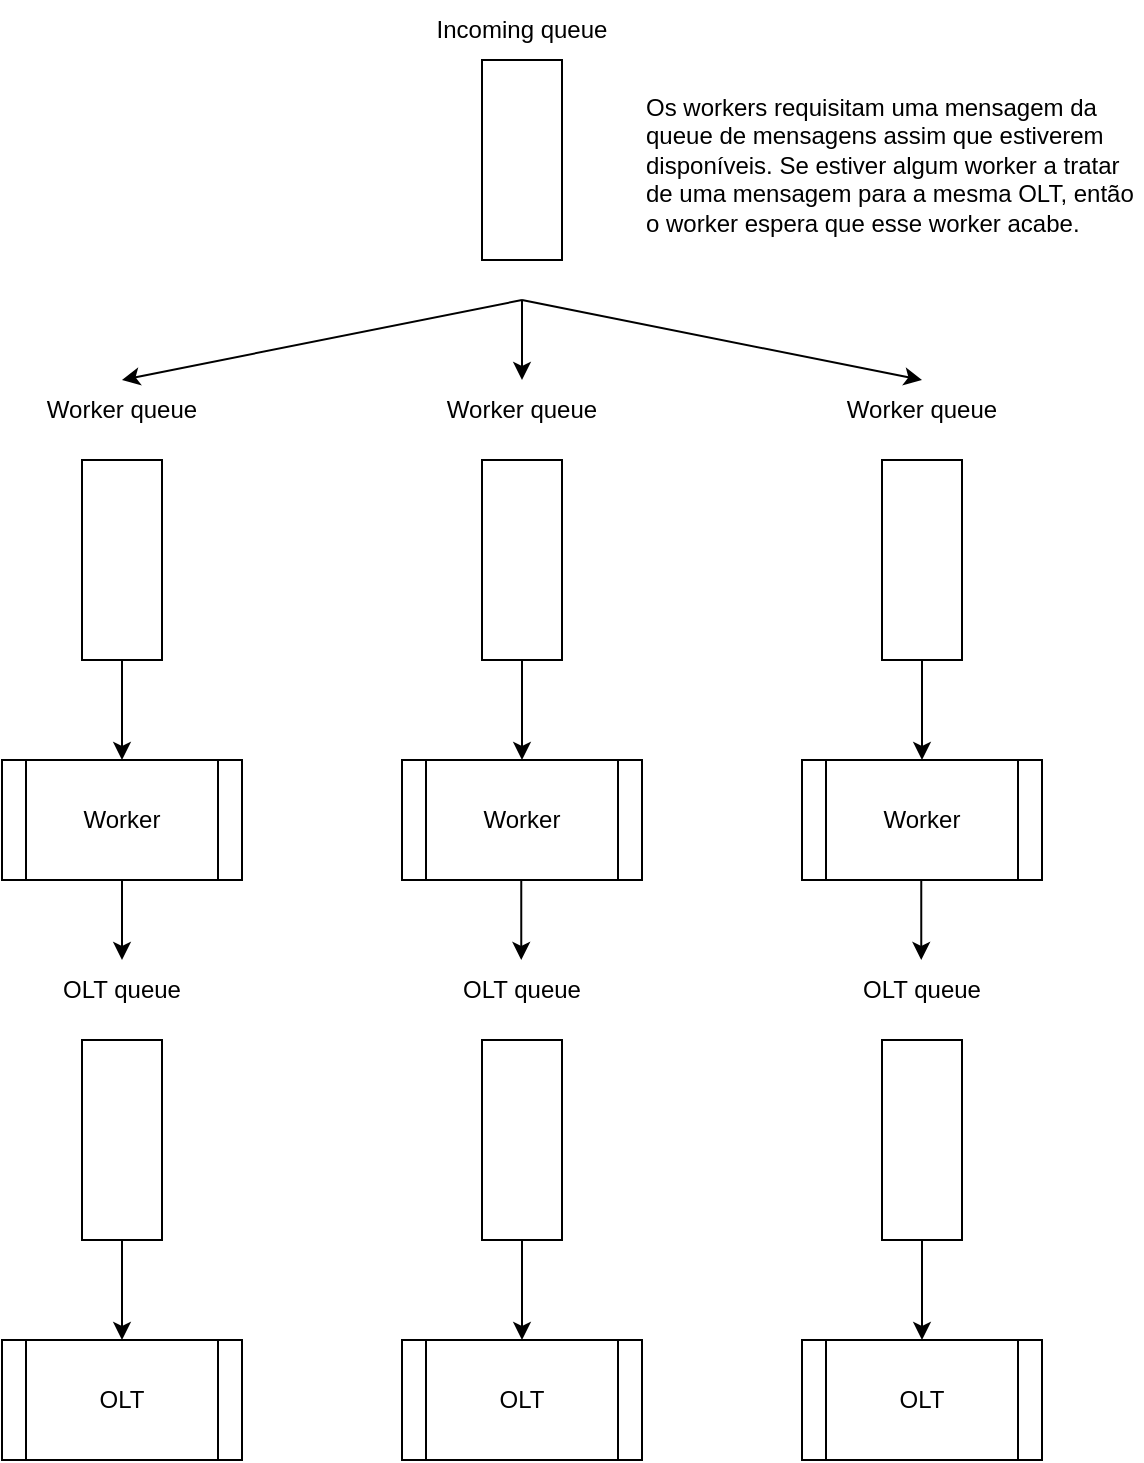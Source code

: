 <mxfile version="16.5.6" type="device"><diagram id="RxMCTkEtr4Gb0F4VX_uW" name="Page-1"><mxGraphModel dx="526" dy="296" grid="1" gridSize="10" guides="1" tooltips="1" connect="1" arrows="1" fold="1" page="1" pageScale="1" pageWidth="850" pageHeight="1100" math="0" shadow="0"><root><mxCell id="0"/><mxCell id="1" parent="0"/><mxCell id="pBxJPHg_Bl4hU6Nc4o2A-1" value="" style="rounded=0;whiteSpace=wrap;html=1;" parent="1" vertex="1"><mxGeometry x="380" y="80" width="40" height="100" as="geometry"/></mxCell><mxCell id="pBxJPHg_Bl4hU6Nc4o2A-2" value="Incoming queue" style="text;html=1;strokeColor=none;fillColor=none;align=center;verticalAlign=middle;whiteSpace=wrap;rounded=0;" parent="1" vertex="1"><mxGeometry x="350" y="50" width="100" height="30" as="geometry"/></mxCell><mxCell id="pBxJPHg_Bl4hU6Nc4o2A-5" value="Worker" style="shape=process;whiteSpace=wrap;html=1;backgroundOutline=1;" parent="1" vertex="1"><mxGeometry x="140" y="430" width="120" height="60" as="geometry"/></mxCell><mxCell id="pBxJPHg_Bl4hU6Nc4o2A-9" value="" style="rounded=0;whiteSpace=wrap;html=1;" parent="1" vertex="1"><mxGeometry x="180" y="280" width="40" height="100" as="geometry"/></mxCell><mxCell id="pBxJPHg_Bl4hU6Nc4o2A-10" value="Worker" style="shape=process;whiteSpace=wrap;html=1;backgroundOutline=1;" parent="1" vertex="1"><mxGeometry x="340" y="430" width="120" height="60" as="geometry"/></mxCell><mxCell id="pBxJPHg_Bl4hU6Nc4o2A-11" value="" style="rounded=0;whiteSpace=wrap;html=1;" parent="1" vertex="1"><mxGeometry x="380" y="280" width="40" height="100" as="geometry"/></mxCell><mxCell id="pBxJPHg_Bl4hU6Nc4o2A-12" value="Worker" style="shape=process;whiteSpace=wrap;html=1;backgroundOutline=1;" parent="1" vertex="1"><mxGeometry x="540" y="430" width="120" height="60" as="geometry"/></mxCell><mxCell id="pBxJPHg_Bl4hU6Nc4o2A-13" value="" style="rounded=0;whiteSpace=wrap;html=1;" parent="1" vertex="1"><mxGeometry x="580" y="280" width="40" height="100" as="geometry"/></mxCell><mxCell id="pBxJPHg_Bl4hU6Nc4o2A-14" value="Worker queue" style="text;html=1;strokeColor=none;fillColor=none;align=center;verticalAlign=middle;whiteSpace=wrap;rounded=0;" parent="1" vertex="1"><mxGeometry x="150" y="240" width="100" height="30" as="geometry"/></mxCell><mxCell id="pBxJPHg_Bl4hU6Nc4o2A-16" value="Worker queue" style="text;html=1;strokeColor=none;fillColor=none;align=center;verticalAlign=middle;whiteSpace=wrap;rounded=0;" parent="1" vertex="1"><mxGeometry x="350" y="240" width="100" height="30" as="geometry"/></mxCell><mxCell id="pBxJPHg_Bl4hU6Nc4o2A-17" value="Worker queue" style="text;html=1;strokeColor=none;fillColor=none;align=center;verticalAlign=middle;whiteSpace=wrap;rounded=0;" parent="1" vertex="1"><mxGeometry x="550" y="240" width="100" height="30" as="geometry"/></mxCell><mxCell id="pBxJPHg_Bl4hU6Nc4o2A-18" value="" style="endArrow=classic;html=1;rounded=0;exitX=0.5;exitY=1;exitDx=0;exitDy=0;entryX=0.5;entryY=0;entryDx=0;entryDy=0;" parent="1" target="pBxJPHg_Bl4hU6Nc4o2A-14" edge="1"><mxGeometry width="50" height="50" relative="1" as="geometry"><mxPoint x="400" y="200" as="sourcePoint"/><mxPoint x="130" y="330" as="targetPoint"/></mxGeometry></mxCell><mxCell id="pBxJPHg_Bl4hU6Nc4o2A-19" value="" style="endArrow=classic;html=1;rounded=0;entryX=0.5;entryY=0;entryDx=0;entryDy=0;" parent="1" target="pBxJPHg_Bl4hU6Nc4o2A-16" edge="1"><mxGeometry width="50" height="50" relative="1" as="geometry"><mxPoint x="400" y="200" as="sourcePoint"/><mxPoint x="520" y="230" as="targetPoint"/></mxGeometry></mxCell><mxCell id="pBxJPHg_Bl4hU6Nc4o2A-20" value="" style="endArrow=classic;html=1;rounded=0;exitX=0.5;exitY=1;exitDx=0;exitDy=0;entryX=0.5;entryY=0;entryDx=0;entryDy=0;" parent="1" target="pBxJPHg_Bl4hU6Nc4o2A-17" edge="1"><mxGeometry width="50" height="50" relative="1" as="geometry"><mxPoint x="400" y="200" as="sourcePoint"/><mxPoint x="580" y="160" as="targetPoint"/></mxGeometry></mxCell><mxCell id="pBxJPHg_Bl4hU6Nc4o2A-21" value="" style="endArrow=classic;html=1;rounded=0;exitX=0.5;exitY=1;exitDx=0;exitDy=0;entryX=0.5;entryY=0;entryDx=0;entryDy=0;" parent="1" source="pBxJPHg_Bl4hU6Nc4o2A-9" target="pBxJPHg_Bl4hU6Nc4o2A-5" edge="1"><mxGeometry width="50" height="50" relative="1" as="geometry"><mxPoint x="380" y="430" as="sourcePoint"/><mxPoint x="430" y="380" as="targetPoint"/></mxGeometry></mxCell><mxCell id="pBxJPHg_Bl4hU6Nc4o2A-22" value="" style="endArrow=classic;html=1;rounded=0;exitX=0.5;exitY=1;exitDx=0;exitDy=0;entryX=0.5;entryY=0;entryDx=0;entryDy=0;" parent="1" source="pBxJPHg_Bl4hU6Nc4o2A-11" target="pBxJPHg_Bl4hU6Nc4o2A-10" edge="1"><mxGeometry width="50" height="50" relative="1" as="geometry"><mxPoint x="420" y="590" as="sourcePoint"/><mxPoint x="470" y="540" as="targetPoint"/></mxGeometry></mxCell><mxCell id="pBxJPHg_Bl4hU6Nc4o2A-23" value="" style="endArrow=classic;html=1;rounded=0;exitX=0.5;exitY=1;exitDx=0;exitDy=0;entryX=0.5;entryY=0;entryDx=0;entryDy=0;" parent="1" source="pBxJPHg_Bl4hU6Nc4o2A-13" target="pBxJPHg_Bl4hU6Nc4o2A-12" edge="1"><mxGeometry width="50" height="50" relative="1" as="geometry"><mxPoint x="580" y="610" as="sourcePoint"/><mxPoint x="630" y="560" as="targetPoint"/></mxGeometry></mxCell><mxCell id="pBxJPHg_Bl4hU6Nc4o2A-24" value="OLT" style="shape=process;whiteSpace=wrap;html=1;backgroundOutline=1;" parent="1" vertex="1"><mxGeometry x="140" y="720" width="120" height="60" as="geometry"/></mxCell><mxCell id="pBxJPHg_Bl4hU6Nc4o2A-25" value="" style="rounded=0;whiteSpace=wrap;html=1;" parent="1" vertex="1"><mxGeometry x="180" y="570" width="40" height="100" as="geometry"/></mxCell><mxCell id="pBxJPHg_Bl4hU6Nc4o2A-26" value="OLT queue" style="text;html=1;strokeColor=none;fillColor=none;align=center;verticalAlign=middle;whiteSpace=wrap;rounded=0;" parent="1" vertex="1"><mxGeometry x="150" y="530" width="100" height="30" as="geometry"/></mxCell><mxCell id="pBxJPHg_Bl4hU6Nc4o2A-27" value="" style="endArrow=classic;html=1;rounded=0;exitX=0.5;exitY=1;exitDx=0;exitDy=0;entryX=0.5;entryY=0;entryDx=0;entryDy=0;" parent="1" source="pBxJPHg_Bl4hU6Nc4o2A-25" target="pBxJPHg_Bl4hU6Nc4o2A-24" edge="1"><mxGeometry width="50" height="50" relative="1" as="geometry"><mxPoint x="380" y="720" as="sourcePoint"/><mxPoint x="430" y="670" as="targetPoint"/></mxGeometry></mxCell><mxCell id="pBxJPHg_Bl4hU6Nc4o2A-28" value="OLT" style="shape=process;whiteSpace=wrap;html=1;backgroundOutline=1;" parent="1" vertex="1"><mxGeometry x="340" y="720" width="120" height="60" as="geometry"/></mxCell><mxCell id="pBxJPHg_Bl4hU6Nc4o2A-29" value="" style="rounded=0;whiteSpace=wrap;html=1;" parent="1" vertex="1"><mxGeometry x="380" y="570" width="40" height="100" as="geometry"/></mxCell><mxCell id="pBxJPHg_Bl4hU6Nc4o2A-30" value="OLT queue" style="text;html=1;strokeColor=none;fillColor=none;align=center;verticalAlign=middle;whiteSpace=wrap;rounded=0;" parent="1" vertex="1"><mxGeometry x="350" y="530" width="100" height="30" as="geometry"/></mxCell><mxCell id="pBxJPHg_Bl4hU6Nc4o2A-31" value="" style="endArrow=classic;html=1;rounded=0;exitX=0.5;exitY=1;exitDx=0;exitDy=0;entryX=0.5;entryY=0;entryDx=0;entryDy=0;" parent="1" source="pBxJPHg_Bl4hU6Nc4o2A-29" target="pBxJPHg_Bl4hU6Nc4o2A-28" edge="1"><mxGeometry width="50" height="50" relative="1" as="geometry"><mxPoint x="580" y="720" as="sourcePoint"/><mxPoint x="630" y="670" as="targetPoint"/></mxGeometry></mxCell><mxCell id="pBxJPHg_Bl4hU6Nc4o2A-32" value="OLT" style="shape=process;whiteSpace=wrap;html=1;backgroundOutline=1;" parent="1" vertex="1"><mxGeometry x="540" y="720" width="120" height="60" as="geometry"/></mxCell><mxCell id="pBxJPHg_Bl4hU6Nc4o2A-33" value="" style="rounded=0;whiteSpace=wrap;html=1;" parent="1" vertex="1"><mxGeometry x="580" y="570" width="40" height="100" as="geometry"/></mxCell><mxCell id="pBxJPHg_Bl4hU6Nc4o2A-34" value="OLT queue" style="text;html=1;strokeColor=none;fillColor=none;align=center;verticalAlign=middle;whiteSpace=wrap;rounded=0;" parent="1" vertex="1"><mxGeometry x="550" y="530" width="100" height="30" as="geometry"/></mxCell><mxCell id="pBxJPHg_Bl4hU6Nc4o2A-35" value="" style="endArrow=classic;html=1;rounded=0;exitX=0.5;exitY=1;exitDx=0;exitDy=0;entryX=0.5;entryY=0;entryDx=0;entryDy=0;" parent="1" source="pBxJPHg_Bl4hU6Nc4o2A-33" target="pBxJPHg_Bl4hU6Nc4o2A-32" edge="1"><mxGeometry width="50" height="50" relative="1" as="geometry"><mxPoint x="780" y="720" as="sourcePoint"/><mxPoint x="830" y="670" as="targetPoint"/></mxGeometry></mxCell><mxCell id="pBxJPHg_Bl4hU6Nc4o2A-36" value="" style="endArrow=classic;html=1;rounded=0;exitX=0.5;exitY=1;exitDx=0;exitDy=0;" parent="1" source="pBxJPHg_Bl4hU6Nc4o2A-5" edge="1"><mxGeometry width="50" height="50" relative="1" as="geometry"><mxPoint x="140" y="720" as="sourcePoint"/><mxPoint x="200" y="530" as="targetPoint"/></mxGeometry></mxCell><mxCell id="pBxJPHg_Bl4hU6Nc4o2A-37" value="" style="endArrow=classic;html=1;rounded=0;exitX=0.5;exitY=1;exitDx=0;exitDy=0;" parent="1" edge="1"><mxGeometry width="50" height="50" relative="1" as="geometry"><mxPoint x="399.63" y="490" as="sourcePoint"/><mxPoint x="399.63" y="530" as="targetPoint"/></mxGeometry></mxCell><mxCell id="pBxJPHg_Bl4hU6Nc4o2A-38" value="" style="endArrow=classic;html=1;rounded=0;exitX=0.5;exitY=1;exitDx=0;exitDy=0;" parent="1" edge="1"><mxGeometry width="50" height="50" relative="1" as="geometry"><mxPoint x="599.63" y="490" as="sourcePoint"/><mxPoint x="599.63" y="530" as="targetPoint"/></mxGeometry></mxCell><mxCell id="odEnm8CpavAKflPA21e1-1" value="Os workers requisitam uma mensagem da queue de mensagens assim que estiverem disponíveis. Se estiver algum worker a tratar de uma mensagem para a mesma OLT, então o worker espera que esse worker acabe." style="text;html=1;strokeColor=none;fillColor=none;align=left;verticalAlign=top;whiteSpace=wrap;rounded=0;" vertex="1" parent="1"><mxGeometry x="460" y="90" width="250" height="80" as="geometry"/></mxCell></root></mxGraphModel></diagram></mxfile>